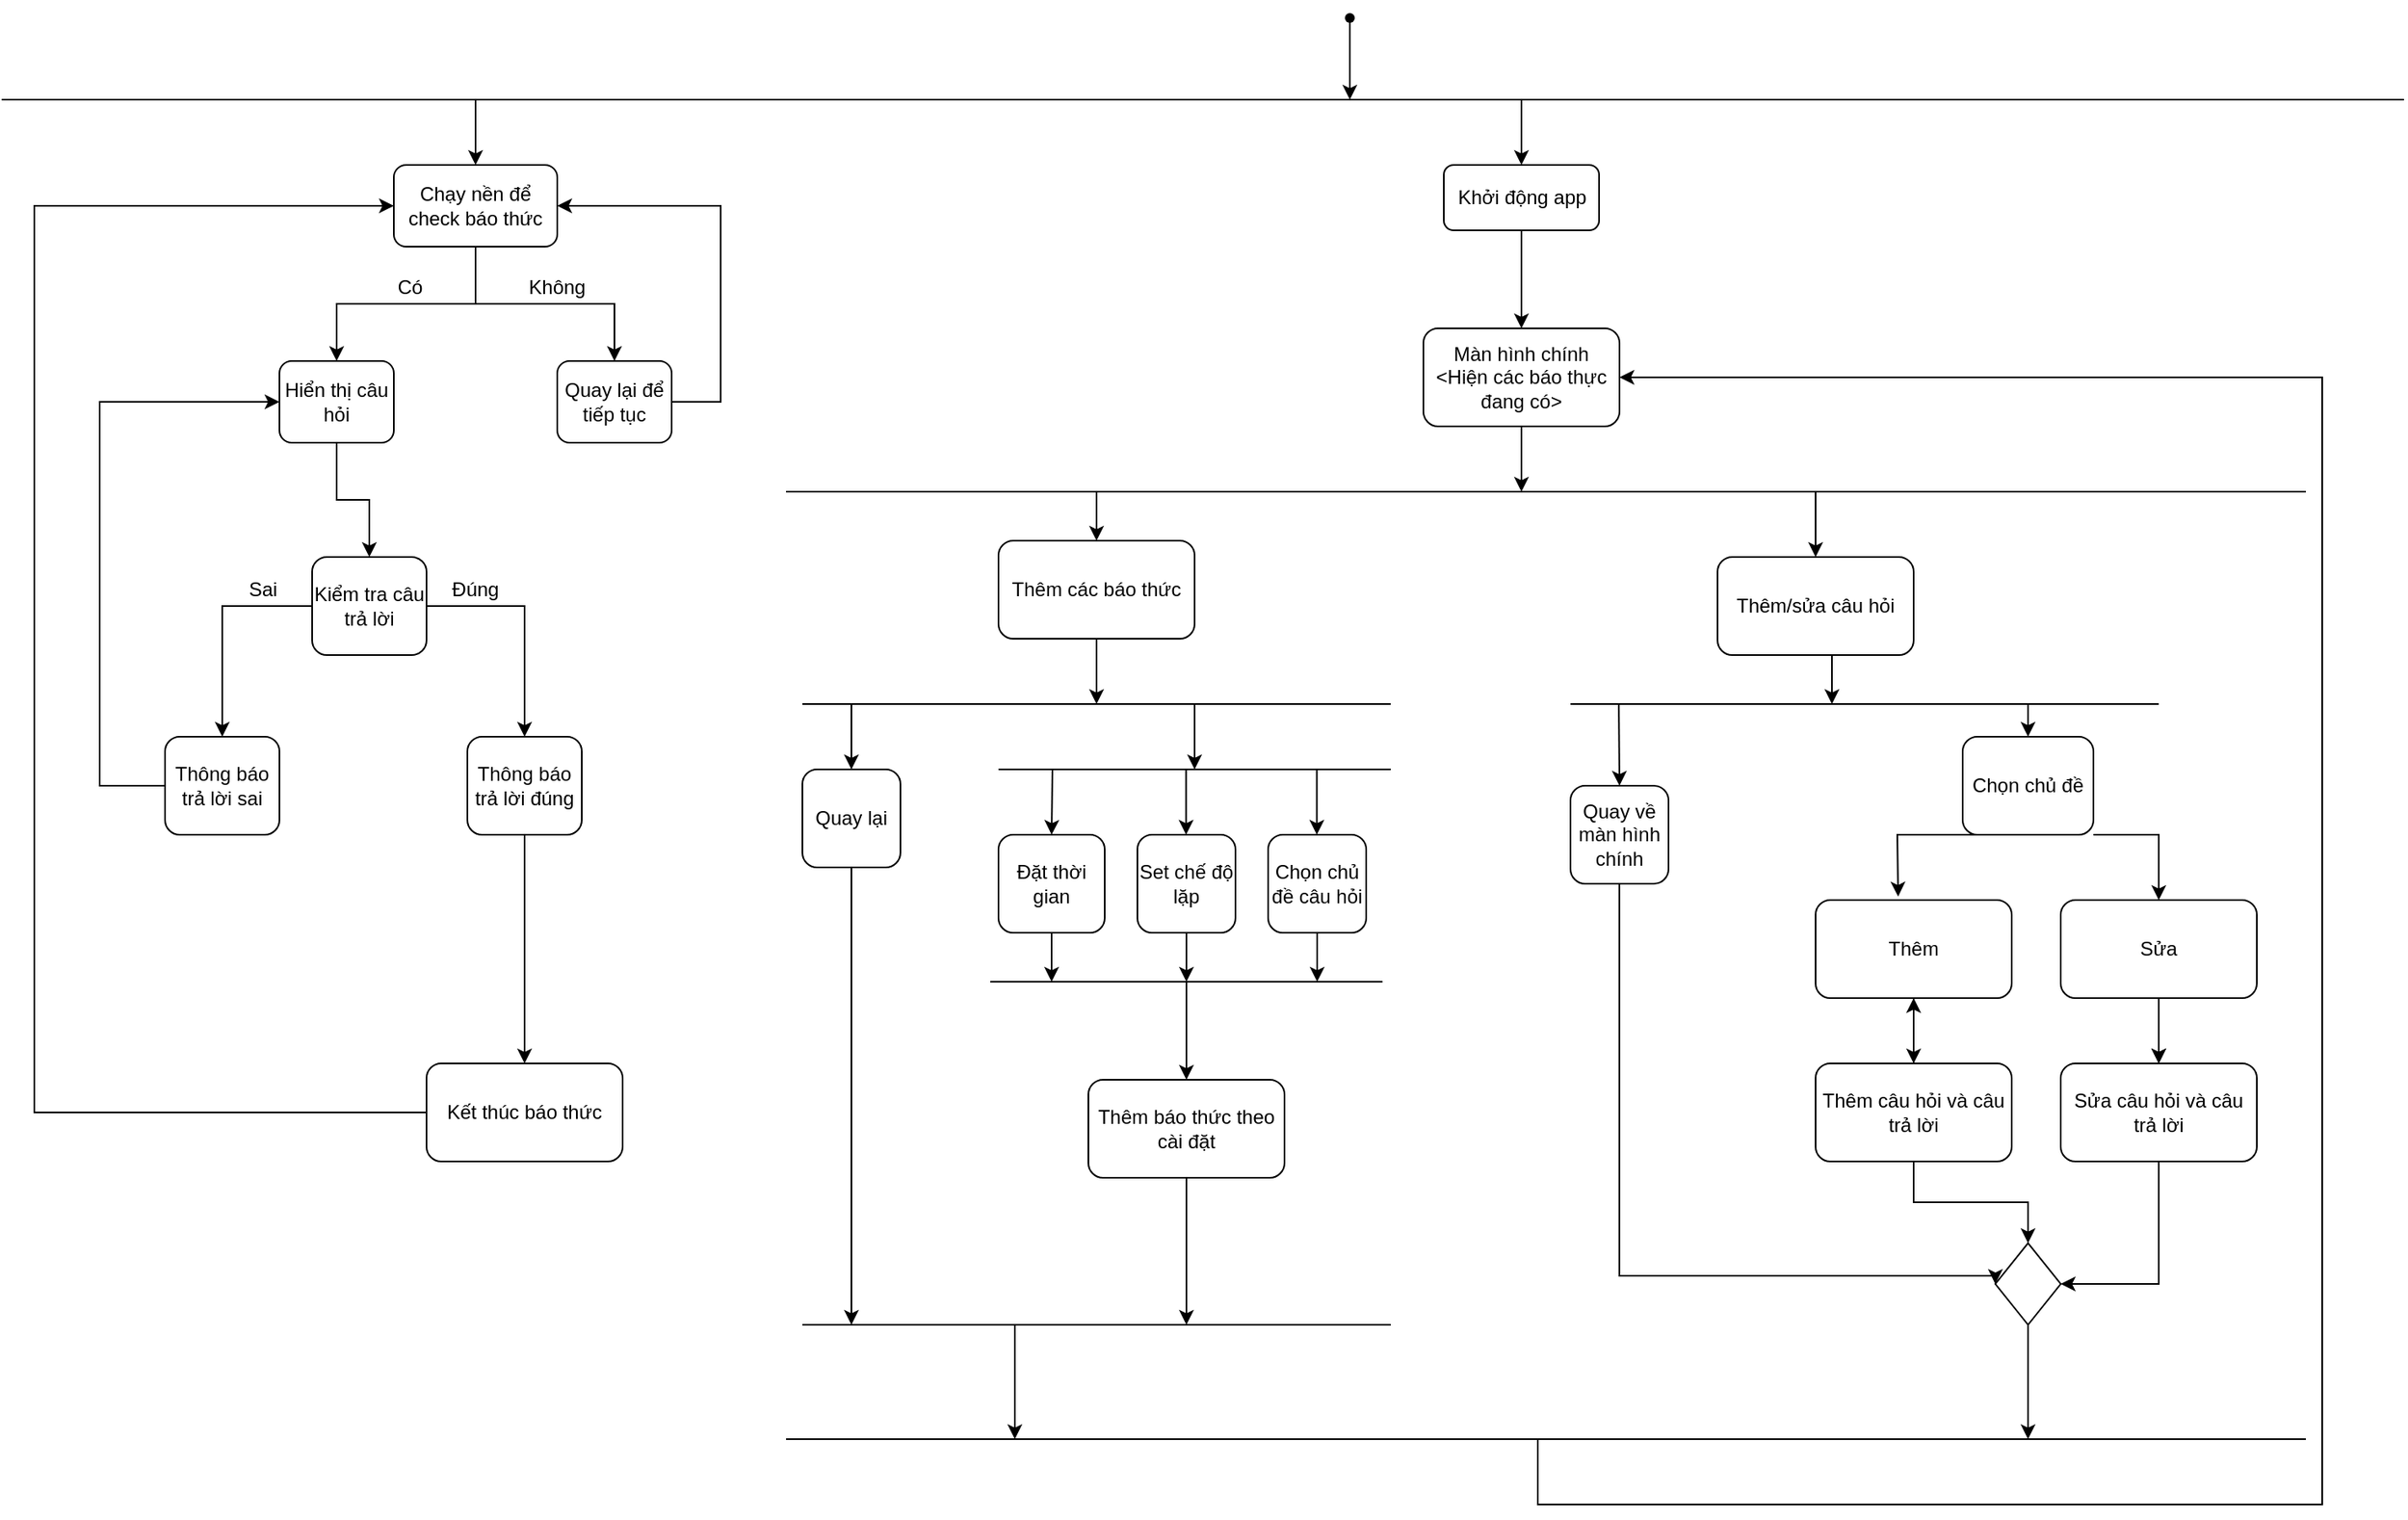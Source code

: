<mxfile version="24.8.6">
  <diagram name="Page-1" id="2VozZsnzBTsi_zzwC_rf">
    <mxGraphModel dx="2453" dy="1909" grid="1" gridSize="10" guides="1" tooltips="1" connect="1" arrows="1" fold="1" page="1" pageScale="1" pageWidth="850" pageHeight="1100" math="0" shadow="0">
      <root>
        <mxCell id="0" />
        <mxCell id="1" parent="0" />
        <mxCell id="lK_uX-MwU7xPtYsZOOTa-75" style="edgeStyle=orthogonalEdgeStyle;rounded=0;orthogonalLoop=1;jettySize=auto;html=1;" edge="1" parent="1" source="lK_uX-MwU7xPtYsZOOTa-3">
          <mxGeometry relative="1" as="geometry">
            <mxPoint x="405" y="-40" as="targetPoint" />
          </mxGeometry>
        </mxCell>
        <mxCell id="lK_uX-MwU7xPtYsZOOTa-3" value="" style="shape=waypoint;sketch=0;fillStyle=solid;size=6;pointerEvents=1;points=[];fillColor=none;resizable=0;rotatable=0;perimeter=centerPerimeter;snapToPoint=1;" vertex="1" parent="1">
          <mxGeometry x="395" y="-100" width="20" height="20" as="geometry" />
        </mxCell>
        <mxCell id="lK_uX-MwU7xPtYsZOOTa-73" style="edgeStyle=orthogonalEdgeStyle;rounded=0;orthogonalLoop=1;jettySize=auto;html=1;entryX=0.5;entryY=0;entryDx=0;entryDy=0;" edge="1" parent="1" source="lK_uX-MwU7xPtYsZOOTa-6" target="lK_uX-MwU7xPtYsZOOTa-7">
          <mxGeometry relative="1" as="geometry" />
        </mxCell>
        <mxCell id="lK_uX-MwU7xPtYsZOOTa-6" value="Khởi động app" style="rounded=1;whiteSpace=wrap;html=1;" vertex="1" parent="1">
          <mxGeometry x="462.5" width="95" height="40" as="geometry" />
        </mxCell>
        <mxCell id="lK_uX-MwU7xPtYsZOOTa-7" value="Màn hình chính&lt;div&gt;&amp;lt;Hiện các báo thực đang có&lt;span style=&quot;background-color: initial;&quot;&gt;&amp;gt;&lt;/span&gt;&lt;/div&gt;" style="rounded=1;whiteSpace=wrap;html=1;" vertex="1" parent="1">
          <mxGeometry x="450" y="100" width="120" height="60" as="geometry" />
        </mxCell>
        <mxCell id="lK_uX-MwU7xPtYsZOOTa-43" style="edgeStyle=orthogonalEdgeStyle;rounded=0;orthogonalLoop=1;jettySize=auto;html=1;" edge="1" parent="1" source="lK_uX-MwU7xPtYsZOOTa-8">
          <mxGeometry relative="1" as="geometry">
            <mxPoint x="250" y="330" as="targetPoint" />
          </mxGeometry>
        </mxCell>
        <mxCell id="lK_uX-MwU7xPtYsZOOTa-8" value="Thêm các báo thức" style="rounded=1;whiteSpace=wrap;html=1;" vertex="1" parent="1">
          <mxGeometry x="190" y="230" width="120" height="60" as="geometry" />
        </mxCell>
        <mxCell id="lK_uX-MwU7xPtYsZOOTa-9" value="Thêm/sửa câu hỏi" style="rounded=1;whiteSpace=wrap;html=1;" vertex="1" parent="1">
          <mxGeometry x="630" y="240" width="120" height="60" as="geometry" />
        </mxCell>
        <mxCell id="lK_uX-MwU7xPtYsZOOTa-49" style="edgeStyle=orthogonalEdgeStyle;rounded=0;orthogonalLoop=1;jettySize=auto;html=1;" edge="1" parent="1" source="lK_uX-MwU7xPtYsZOOTa-10">
          <mxGeometry relative="1" as="geometry">
            <mxPoint x="222.5" y="500" as="targetPoint" />
          </mxGeometry>
        </mxCell>
        <mxCell id="lK_uX-MwU7xPtYsZOOTa-10" value="Đặt thời gian" style="rounded=1;whiteSpace=wrap;html=1;" vertex="1" parent="1">
          <mxGeometry x="190" y="410" width="65" height="60" as="geometry" />
        </mxCell>
        <mxCell id="lK_uX-MwU7xPtYsZOOTa-50" style="edgeStyle=orthogonalEdgeStyle;rounded=0;orthogonalLoop=1;jettySize=auto;html=1;" edge="1" parent="1" source="lK_uX-MwU7xPtYsZOOTa-11">
          <mxGeometry relative="1" as="geometry">
            <mxPoint x="305" y="500" as="targetPoint" />
          </mxGeometry>
        </mxCell>
        <mxCell id="lK_uX-MwU7xPtYsZOOTa-11" value="Set chế độ lặp" style="rounded=1;whiteSpace=wrap;html=1;" vertex="1" parent="1">
          <mxGeometry x="275" y="410" width="60" height="60" as="geometry" />
        </mxCell>
        <mxCell id="lK_uX-MwU7xPtYsZOOTa-51" style="edgeStyle=orthogonalEdgeStyle;rounded=0;orthogonalLoop=1;jettySize=auto;html=1;" edge="1" parent="1" source="lK_uX-MwU7xPtYsZOOTa-13">
          <mxGeometry relative="1" as="geometry">
            <mxPoint x="385" y="500" as="targetPoint" />
          </mxGeometry>
        </mxCell>
        <mxCell id="lK_uX-MwU7xPtYsZOOTa-13" value="Chọn chủ đề câu hỏi" style="rounded=1;whiteSpace=wrap;html=1;" vertex="1" parent="1">
          <mxGeometry x="355" y="410" width="60" height="60" as="geometry" />
        </mxCell>
        <mxCell id="lK_uX-MwU7xPtYsZOOTa-14" value="Quay lại" style="rounded=1;whiteSpace=wrap;html=1;" vertex="1" parent="1">
          <mxGeometry x="70" y="370" width="60" height="60" as="geometry" />
        </mxCell>
        <mxCell id="lK_uX-MwU7xPtYsZOOTa-56" style="edgeStyle=orthogonalEdgeStyle;rounded=0;orthogonalLoop=1;jettySize=auto;html=1;" edge="1" parent="1" source="lK_uX-MwU7xPtYsZOOTa-16">
          <mxGeometry relative="1" as="geometry">
            <mxPoint x="305" y="710" as="targetPoint" />
          </mxGeometry>
        </mxCell>
        <mxCell id="lK_uX-MwU7xPtYsZOOTa-16" value="Thêm báo thức theo cài đặt" style="rounded=1;whiteSpace=wrap;html=1;" vertex="1" parent="1">
          <mxGeometry x="245" y="560" width="120" height="60" as="geometry" />
        </mxCell>
        <mxCell id="lK_uX-MwU7xPtYsZOOTa-18" value="Chọn chủ đề" style="rounded=1;whiteSpace=wrap;html=1;" vertex="1" parent="1">
          <mxGeometry x="780" y="350" width="80" height="60" as="geometry" />
        </mxCell>
        <mxCell id="lK_uX-MwU7xPtYsZOOTa-19" value="Thêm" style="rounded=1;whiteSpace=wrap;html=1;" vertex="1" parent="1">
          <mxGeometry x="690" y="450" width="120" height="60" as="geometry" />
        </mxCell>
        <mxCell id="lK_uX-MwU7xPtYsZOOTa-59" value="" style="edgeStyle=orthogonalEdgeStyle;rounded=0;orthogonalLoop=1;jettySize=auto;html=1;" edge="1" parent="1" source="lK_uX-MwU7xPtYsZOOTa-20" target="lK_uX-MwU7xPtYsZOOTa-22">
          <mxGeometry relative="1" as="geometry" />
        </mxCell>
        <mxCell id="lK_uX-MwU7xPtYsZOOTa-20" value="Sửa" style="rounded=1;whiteSpace=wrap;html=1;" vertex="1" parent="1">
          <mxGeometry x="840" y="450" width="120" height="60" as="geometry" />
        </mxCell>
        <mxCell id="lK_uX-MwU7xPtYsZOOTa-37" style="edgeStyle=orthogonalEdgeStyle;rounded=0;orthogonalLoop=1;jettySize=auto;html=1;entryX=0.5;entryY=0;entryDx=0;entryDy=0;" edge="1" parent="1" source="lK_uX-MwU7xPtYsZOOTa-21" target="lK_uX-MwU7xPtYsZOOTa-23">
          <mxGeometry relative="1" as="geometry" />
        </mxCell>
        <mxCell id="lK_uX-MwU7xPtYsZOOTa-58" value="" style="edgeStyle=orthogonalEdgeStyle;rounded=0;orthogonalLoop=1;jettySize=auto;html=1;" edge="1" parent="1" source="lK_uX-MwU7xPtYsZOOTa-21" target="lK_uX-MwU7xPtYsZOOTa-19">
          <mxGeometry relative="1" as="geometry" />
        </mxCell>
        <mxCell id="lK_uX-MwU7xPtYsZOOTa-21" value="Thêm câu hỏi và câu trả lời" style="rounded=1;whiteSpace=wrap;html=1;" vertex="1" parent="1">
          <mxGeometry x="690" y="550" width="120" height="60" as="geometry" />
        </mxCell>
        <mxCell id="lK_uX-MwU7xPtYsZOOTa-35" style="edgeStyle=orthogonalEdgeStyle;rounded=0;orthogonalLoop=1;jettySize=auto;html=1;entryX=1;entryY=0.5;entryDx=0;entryDy=0;" edge="1" parent="1" source="lK_uX-MwU7xPtYsZOOTa-22" target="lK_uX-MwU7xPtYsZOOTa-23">
          <mxGeometry relative="1" as="geometry" />
        </mxCell>
        <mxCell id="lK_uX-MwU7xPtYsZOOTa-22" value="Sửa câu hỏi và câu trả lời" style="rounded=1;whiteSpace=wrap;html=1;" vertex="1" parent="1">
          <mxGeometry x="840" y="550" width="120" height="60" as="geometry" />
        </mxCell>
        <mxCell id="lK_uX-MwU7xPtYsZOOTa-60" style="edgeStyle=orthogonalEdgeStyle;rounded=0;orthogonalLoop=1;jettySize=auto;html=1;" edge="1" parent="1" source="lK_uX-MwU7xPtYsZOOTa-23">
          <mxGeometry relative="1" as="geometry">
            <mxPoint x="820" y="780.0" as="targetPoint" />
          </mxGeometry>
        </mxCell>
        <mxCell id="lK_uX-MwU7xPtYsZOOTa-23" value="" style="rhombus;whiteSpace=wrap;html=1;" vertex="1" parent="1">
          <mxGeometry x="800" y="660" width="40" height="50" as="geometry" />
        </mxCell>
        <mxCell id="lK_uX-MwU7xPtYsZOOTa-38" style="edgeStyle=orthogonalEdgeStyle;rounded=0;orthogonalLoop=1;jettySize=auto;html=1;entryX=0;entryY=0.5;entryDx=0;entryDy=0;" edge="1" parent="1">
          <mxGeometry relative="1" as="geometry">
            <mxPoint x="799.95" y="685" as="targetPoint" />
            <mxPoint x="569.897" y="410" as="sourcePoint" />
            <Array as="points">
              <mxPoint x="570" y="680" />
              <mxPoint x="800" y="680" />
            </Array>
          </mxGeometry>
        </mxCell>
        <mxCell id="lK_uX-MwU7xPtYsZOOTa-24" value="Quay về màn hình chính" style="rounded=1;whiteSpace=wrap;html=1;" vertex="1" parent="1">
          <mxGeometry x="540" y="380" width="60" height="60" as="geometry" />
        </mxCell>
        <mxCell id="lK_uX-MwU7xPtYsZOOTa-27" value="" style="endArrow=classic;html=1;rounded=0;entryX=0.421;entryY=-0.036;entryDx=0;entryDy=0;exitX=0.5;exitY=1;exitDx=0;exitDy=0;entryPerimeter=0;" edge="1" parent="1" source="lK_uX-MwU7xPtYsZOOTa-18" target="lK_uX-MwU7xPtYsZOOTa-19">
          <mxGeometry width="50" height="50" relative="1" as="geometry">
            <mxPoint x="770" y="450" as="sourcePoint" />
            <mxPoint x="820" y="400" as="targetPoint" />
            <Array as="points">
              <mxPoint x="740" y="410" />
            </Array>
          </mxGeometry>
        </mxCell>
        <mxCell id="lK_uX-MwU7xPtYsZOOTa-28" value="" style="endArrow=classic;html=1;rounded=0;exitX=1;exitY=1;exitDx=0;exitDy=0;entryX=0.5;entryY=0;entryDx=0;entryDy=0;" edge="1" parent="1" source="lK_uX-MwU7xPtYsZOOTa-18" target="lK_uX-MwU7xPtYsZOOTa-20">
          <mxGeometry width="50" height="50" relative="1" as="geometry">
            <mxPoint x="870" y="470" as="sourcePoint" />
            <mxPoint x="920" y="440" as="targetPoint" />
            <Array as="points">
              <mxPoint x="900" y="410" />
            </Array>
          </mxGeometry>
        </mxCell>
        <mxCell id="lK_uX-MwU7xPtYsZOOTa-29" value="" style="endArrow=classic;html=1;rounded=0;entryX=0.5;entryY=0;entryDx=0;entryDy=0;exitX=0.5;exitY=1;exitDx=0;exitDy=0;" edge="1" parent="1" source="lK_uX-MwU7xPtYsZOOTa-19" target="lK_uX-MwU7xPtYsZOOTa-21">
          <mxGeometry width="50" height="50" relative="1" as="geometry">
            <mxPoint x="720" y="570" as="sourcePoint" />
            <mxPoint x="770" y="520" as="targetPoint" />
          </mxGeometry>
        </mxCell>
        <mxCell id="lK_uX-MwU7xPtYsZOOTa-30" value="" style="endArrow=classic;html=1;rounded=0;entryX=0.5;entryY=0;entryDx=0;entryDy=0;" edge="1" parent="1" source="lK_uX-MwU7xPtYsZOOTa-20" target="lK_uX-MwU7xPtYsZOOTa-22">
          <mxGeometry width="50" height="50" relative="1" as="geometry">
            <mxPoint x="760" y="520" as="sourcePoint" />
            <mxPoint x="760" y="560" as="targetPoint" />
          </mxGeometry>
        </mxCell>
        <mxCell id="lK_uX-MwU7xPtYsZOOTa-40" value="" style="endArrow=none;html=1;rounded=0;" edge="1" parent="1">
          <mxGeometry width="50" height="50" relative="1" as="geometry">
            <mxPoint x="60" y="200" as="sourcePoint" />
            <mxPoint x="990" y="200" as="targetPoint" />
          </mxGeometry>
        </mxCell>
        <mxCell id="lK_uX-MwU7xPtYsZOOTa-41" value="" style="endArrow=none;html=1;rounded=0;" edge="1" parent="1">
          <mxGeometry width="50" height="50" relative="1" as="geometry">
            <mxPoint x="190" y="370" as="sourcePoint" />
            <mxPoint x="430" y="370" as="targetPoint" />
          </mxGeometry>
        </mxCell>
        <mxCell id="lK_uX-MwU7xPtYsZOOTa-42" value="" style="endArrow=none;html=1;rounded=0;" edge="1" parent="1">
          <mxGeometry width="50" height="50" relative="1" as="geometry">
            <mxPoint x="70" y="330" as="sourcePoint" />
            <mxPoint x="430" y="330" as="targetPoint" />
          </mxGeometry>
        </mxCell>
        <mxCell id="lK_uX-MwU7xPtYsZOOTa-44" value="" style="endArrow=classic;html=1;rounded=0;" edge="1" parent="1">
          <mxGeometry width="50" height="50" relative="1" as="geometry">
            <mxPoint x="310" y="330" as="sourcePoint" />
            <mxPoint x="310" y="370" as="targetPoint" />
          </mxGeometry>
        </mxCell>
        <mxCell id="lK_uX-MwU7xPtYsZOOTa-45" value="" style="endArrow=classic;html=1;rounded=0;entryX=0.5;entryY=0;entryDx=0;entryDy=0;" edge="1" parent="1" target="lK_uX-MwU7xPtYsZOOTa-10">
          <mxGeometry width="50" height="50" relative="1" as="geometry">
            <mxPoint x="223" y="370" as="sourcePoint" />
            <mxPoint x="410" y="400" as="targetPoint" />
          </mxGeometry>
        </mxCell>
        <mxCell id="lK_uX-MwU7xPtYsZOOTa-46" value="" style="endArrow=classic;html=1;rounded=0;entryX=0.5;entryY=0;entryDx=0;entryDy=0;" edge="1" parent="1">
          <mxGeometry width="50" height="50" relative="1" as="geometry">
            <mxPoint x="304.79" y="370" as="sourcePoint" />
            <mxPoint x="304.79" y="410" as="targetPoint" />
          </mxGeometry>
        </mxCell>
        <mxCell id="lK_uX-MwU7xPtYsZOOTa-47" value="" style="endArrow=classic;html=1;rounded=0;entryX=0.5;entryY=0;entryDx=0;entryDy=0;" edge="1" parent="1">
          <mxGeometry width="50" height="50" relative="1" as="geometry">
            <mxPoint x="384.79" y="370" as="sourcePoint" />
            <mxPoint x="384.79" y="410" as="targetPoint" />
          </mxGeometry>
        </mxCell>
        <mxCell id="lK_uX-MwU7xPtYsZOOTa-48" value="" style="endArrow=none;html=1;rounded=0;" edge="1" parent="1">
          <mxGeometry width="50" height="50" relative="1" as="geometry">
            <mxPoint x="185" y="500" as="sourcePoint" />
            <mxPoint x="425" y="500" as="targetPoint" />
          </mxGeometry>
        </mxCell>
        <mxCell id="lK_uX-MwU7xPtYsZOOTa-52" value="" style="endArrow=classic;html=1;rounded=0;entryX=0.5;entryY=0;entryDx=0;entryDy=0;" edge="1" parent="1" target="lK_uX-MwU7xPtYsZOOTa-16">
          <mxGeometry width="50" height="50" relative="1" as="geometry">
            <mxPoint x="305" y="500" as="sourcePoint" />
            <mxPoint x="320" y="520" as="targetPoint" />
          </mxGeometry>
        </mxCell>
        <mxCell id="lK_uX-MwU7xPtYsZOOTa-53" value="" style="endArrow=classic;html=1;rounded=0;" edge="1" parent="1">
          <mxGeometry width="50" height="50" relative="1" as="geometry">
            <mxPoint x="100" y="330" as="sourcePoint" />
            <mxPoint x="100" y="370" as="targetPoint" />
          </mxGeometry>
        </mxCell>
        <mxCell id="lK_uX-MwU7xPtYsZOOTa-54" value="" style="endArrow=none;html=1;rounded=0;" edge="1" parent="1">
          <mxGeometry width="50" height="50" relative="1" as="geometry">
            <mxPoint x="70" y="710" as="sourcePoint" />
            <mxPoint x="430" y="710" as="targetPoint" />
          </mxGeometry>
        </mxCell>
        <mxCell id="lK_uX-MwU7xPtYsZOOTa-55" value="" style="endArrow=classic;html=1;rounded=0;exitX=0.5;exitY=1;exitDx=0;exitDy=0;" edge="1" parent="1" source="lK_uX-MwU7xPtYsZOOTa-14">
          <mxGeometry width="50" height="50" relative="1" as="geometry">
            <mxPoint x="90" y="530" as="sourcePoint" />
            <mxPoint x="100" y="710" as="targetPoint" />
          </mxGeometry>
        </mxCell>
        <mxCell id="lK_uX-MwU7xPtYsZOOTa-57" value="" style="endArrow=none;html=1;rounded=0;" edge="1" parent="1">
          <mxGeometry width="50" height="50" relative="1" as="geometry">
            <mxPoint x="60" y="780" as="sourcePoint" />
            <mxPoint x="990" y="780" as="targetPoint" />
          </mxGeometry>
        </mxCell>
        <mxCell id="lK_uX-MwU7xPtYsZOOTa-62" value="" style="endArrow=classic;html=1;rounded=0;" edge="1" parent="1">
          <mxGeometry width="50" height="50" relative="1" as="geometry">
            <mxPoint x="200" y="710" as="sourcePoint" />
            <mxPoint x="200" y="780" as="targetPoint" />
          </mxGeometry>
        </mxCell>
        <mxCell id="lK_uX-MwU7xPtYsZOOTa-63" value="" style="endArrow=classic;html=1;rounded=0;entryX=0.5;entryY=0;entryDx=0;entryDy=0;" edge="1" parent="1" target="lK_uX-MwU7xPtYsZOOTa-8">
          <mxGeometry width="50" height="50" relative="1" as="geometry">
            <mxPoint x="250" y="200" as="sourcePoint" />
            <mxPoint x="280" y="190" as="targetPoint" />
          </mxGeometry>
        </mxCell>
        <mxCell id="lK_uX-MwU7xPtYsZOOTa-65" value="" style="endArrow=classic;html=1;rounded=0;entryX=0.5;entryY=0;entryDx=0;entryDy=0;" edge="1" parent="1" target="lK_uX-MwU7xPtYsZOOTa-9">
          <mxGeometry width="50" height="50" relative="1" as="geometry">
            <mxPoint x="690" y="200" as="sourcePoint" />
            <mxPoint x="710" y="200" as="targetPoint" />
          </mxGeometry>
        </mxCell>
        <mxCell id="lK_uX-MwU7xPtYsZOOTa-66" style="edgeStyle=orthogonalEdgeStyle;rounded=0;orthogonalLoop=1;jettySize=auto;html=1;" edge="1" parent="1">
          <mxGeometry relative="1" as="geometry">
            <mxPoint x="700" y="330" as="targetPoint" />
            <mxPoint x="700" y="300" as="sourcePoint" />
          </mxGeometry>
        </mxCell>
        <mxCell id="lK_uX-MwU7xPtYsZOOTa-67" value="" style="endArrow=none;html=1;rounded=0;" edge="1" parent="1">
          <mxGeometry width="50" height="50" relative="1" as="geometry">
            <mxPoint x="540" y="330" as="sourcePoint" />
            <mxPoint x="900" y="330" as="targetPoint" />
          </mxGeometry>
        </mxCell>
        <mxCell id="lK_uX-MwU7xPtYsZOOTa-68" value="" style="endArrow=classic;html=1;rounded=0;entryX=0.5;entryY=0;entryDx=0;entryDy=0;" edge="1" parent="1" target="lK_uX-MwU7xPtYsZOOTa-24">
          <mxGeometry width="50" height="50" relative="1" as="geometry">
            <mxPoint x="569.58" y="330" as="sourcePoint" />
            <mxPoint x="569.58" y="370" as="targetPoint" />
          </mxGeometry>
        </mxCell>
        <mxCell id="lK_uX-MwU7xPtYsZOOTa-69" value="" style="endArrow=classic;html=1;rounded=0;entryX=0.5;entryY=0;entryDx=0;entryDy=0;" edge="1" parent="1" target="lK_uX-MwU7xPtYsZOOTa-18">
          <mxGeometry width="50" height="50" relative="1" as="geometry">
            <mxPoint x="820" y="330" as="sourcePoint" />
            <mxPoint x="710" y="320" as="targetPoint" />
          </mxGeometry>
        </mxCell>
        <mxCell id="lK_uX-MwU7xPtYsZOOTa-71" value="" style="endArrow=classic;html=1;rounded=0;exitX=0.5;exitY=1;exitDx=0;exitDy=0;" edge="1" parent="1" source="lK_uX-MwU7xPtYsZOOTa-7">
          <mxGeometry width="50" height="50" relative="1" as="geometry">
            <mxPoint x="480" y="200" as="sourcePoint" />
            <mxPoint x="510" y="200" as="targetPoint" />
          </mxGeometry>
        </mxCell>
        <mxCell id="lK_uX-MwU7xPtYsZOOTa-72" value="" style="endArrow=classic;html=1;rounded=0;entryX=1;entryY=0.5;entryDx=0;entryDy=0;" edge="1" parent="1" target="lK_uX-MwU7xPtYsZOOTa-7">
          <mxGeometry width="50" height="50" relative="1" as="geometry">
            <mxPoint x="520" y="780" as="sourcePoint" />
            <mxPoint x="570" y="790" as="targetPoint" />
            <Array as="points">
              <mxPoint x="520" y="820" />
              <mxPoint x="1000" y="820" />
              <mxPoint x="1000" y="130" />
            </Array>
          </mxGeometry>
        </mxCell>
        <mxCell id="lK_uX-MwU7xPtYsZOOTa-74" value="" style="endArrow=none;html=1;rounded=0;" edge="1" parent="1">
          <mxGeometry width="50" height="50" relative="1" as="geometry">
            <mxPoint x="-420" y="-40" as="sourcePoint" />
            <mxPoint x="1050" y="-40" as="targetPoint" />
          </mxGeometry>
        </mxCell>
        <mxCell id="lK_uX-MwU7xPtYsZOOTa-89" style="edgeStyle=orthogonalEdgeStyle;rounded=0;orthogonalLoop=1;jettySize=auto;html=1;entryX=0.5;entryY=0;entryDx=0;entryDy=0;" edge="1" parent="1" source="lK_uX-MwU7xPtYsZOOTa-77" target="lK_uX-MwU7xPtYsZOOTa-78">
          <mxGeometry relative="1" as="geometry" />
        </mxCell>
        <mxCell id="lK_uX-MwU7xPtYsZOOTa-90" style="edgeStyle=orthogonalEdgeStyle;rounded=0;orthogonalLoop=1;jettySize=auto;html=1;" edge="1" parent="1" source="lK_uX-MwU7xPtYsZOOTa-77" target="lK_uX-MwU7xPtYsZOOTa-79">
          <mxGeometry relative="1" as="geometry" />
        </mxCell>
        <mxCell id="lK_uX-MwU7xPtYsZOOTa-77" value="Chạy nền để check báo thức" style="rounded=1;whiteSpace=wrap;html=1;" vertex="1" parent="1">
          <mxGeometry x="-180" width="100" height="50" as="geometry" />
        </mxCell>
        <mxCell id="lK_uX-MwU7xPtYsZOOTa-86" style="edgeStyle=orthogonalEdgeStyle;rounded=0;orthogonalLoop=1;jettySize=auto;html=1;entryX=0.5;entryY=0;entryDx=0;entryDy=0;" edge="1" parent="1" source="lK_uX-MwU7xPtYsZOOTa-78" target="lK_uX-MwU7xPtYsZOOTa-80">
          <mxGeometry relative="1" as="geometry" />
        </mxCell>
        <mxCell id="lK_uX-MwU7xPtYsZOOTa-78" value="Hiển thị câu hỏi" style="rounded=1;whiteSpace=wrap;html=1;" vertex="1" parent="1">
          <mxGeometry x="-250" y="120" width="70" height="50" as="geometry" />
        </mxCell>
        <mxCell id="lK_uX-MwU7xPtYsZOOTa-91" style="edgeStyle=orthogonalEdgeStyle;rounded=0;orthogonalLoop=1;jettySize=auto;html=1;entryX=1;entryY=0.5;entryDx=0;entryDy=0;" edge="1" parent="1" source="lK_uX-MwU7xPtYsZOOTa-79" target="lK_uX-MwU7xPtYsZOOTa-77">
          <mxGeometry relative="1" as="geometry">
            <Array as="points">
              <mxPoint x="20" y="145" />
              <mxPoint x="20" y="25" />
            </Array>
          </mxGeometry>
        </mxCell>
        <mxCell id="lK_uX-MwU7xPtYsZOOTa-79" value="Quay lại để tiếp tục" style="rounded=1;whiteSpace=wrap;html=1;" vertex="1" parent="1">
          <mxGeometry x="-80" y="120" width="70" height="50" as="geometry" />
        </mxCell>
        <mxCell id="lK_uX-MwU7xPtYsZOOTa-84" style="edgeStyle=orthogonalEdgeStyle;rounded=0;orthogonalLoop=1;jettySize=auto;html=1;entryX=0.5;entryY=0;entryDx=0;entryDy=0;exitX=0;exitY=0.5;exitDx=0;exitDy=0;" edge="1" parent="1" source="lK_uX-MwU7xPtYsZOOTa-80" target="lK_uX-MwU7xPtYsZOOTa-81">
          <mxGeometry relative="1" as="geometry" />
        </mxCell>
        <mxCell id="lK_uX-MwU7xPtYsZOOTa-85" style="edgeStyle=orthogonalEdgeStyle;rounded=0;orthogonalLoop=1;jettySize=auto;html=1;entryX=0.5;entryY=0;entryDx=0;entryDy=0;exitX=1;exitY=0.5;exitDx=0;exitDy=0;" edge="1" parent="1" source="lK_uX-MwU7xPtYsZOOTa-80" target="lK_uX-MwU7xPtYsZOOTa-82">
          <mxGeometry relative="1" as="geometry" />
        </mxCell>
        <mxCell id="lK_uX-MwU7xPtYsZOOTa-80" value="Kiểm tra câu trả lời" style="rounded=1;whiteSpace=wrap;html=1;" vertex="1" parent="1">
          <mxGeometry x="-230" y="240" width="70" height="60" as="geometry" />
        </mxCell>
        <mxCell id="lK_uX-MwU7xPtYsZOOTa-83" style="edgeStyle=orthogonalEdgeStyle;rounded=0;orthogonalLoop=1;jettySize=auto;html=1;entryX=0;entryY=0.5;entryDx=0;entryDy=0;" edge="1" parent="1" source="lK_uX-MwU7xPtYsZOOTa-81" target="lK_uX-MwU7xPtYsZOOTa-78">
          <mxGeometry relative="1" as="geometry">
            <Array as="points">
              <mxPoint x="-360" y="380" />
              <mxPoint x="-360" y="145" />
            </Array>
          </mxGeometry>
        </mxCell>
        <mxCell id="lK_uX-MwU7xPtYsZOOTa-81" value="Thông báo trả lời sai" style="rounded=1;whiteSpace=wrap;html=1;" vertex="1" parent="1">
          <mxGeometry x="-320" y="350" width="70" height="60" as="geometry" />
        </mxCell>
        <mxCell id="lK_uX-MwU7xPtYsZOOTa-92" style="edgeStyle=orthogonalEdgeStyle;rounded=0;orthogonalLoop=1;jettySize=auto;html=1;entryX=0.5;entryY=0;entryDx=0;entryDy=0;" edge="1" parent="1" source="lK_uX-MwU7xPtYsZOOTa-82" target="lK_uX-MwU7xPtYsZOOTa-87">
          <mxGeometry relative="1" as="geometry" />
        </mxCell>
        <mxCell id="lK_uX-MwU7xPtYsZOOTa-82" value="Thông báo trả lời đúng" style="rounded=1;whiteSpace=wrap;html=1;" vertex="1" parent="1">
          <mxGeometry x="-135" y="350" width="70" height="60" as="geometry" />
        </mxCell>
        <mxCell id="lK_uX-MwU7xPtYsZOOTa-88" style="edgeStyle=orthogonalEdgeStyle;rounded=0;orthogonalLoop=1;jettySize=auto;html=1;entryX=0;entryY=0.5;entryDx=0;entryDy=0;" edge="1" parent="1" source="lK_uX-MwU7xPtYsZOOTa-87" target="lK_uX-MwU7xPtYsZOOTa-77">
          <mxGeometry relative="1" as="geometry">
            <Array as="points">
              <mxPoint x="-400" y="580" />
              <mxPoint x="-400" y="25" />
            </Array>
          </mxGeometry>
        </mxCell>
        <mxCell id="lK_uX-MwU7xPtYsZOOTa-87" value="Kết thúc báo thức" style="rounded=1;whiteSpace=wrap;html=1;" vertex="1" parent="1">
          <mxGeometry x="-160" y="550" width="120" height="60" as="geometry" />
        </mxCell>
        <mxCell id="lK_uX-MwU7xPtYsZOOTa-93" value="" style="endArrow=classic;html=1;rounded=0;entryX=0.5;entryY=0;entryDx=0;entryDy=0;" edge="1" parent="1" target="lK_uX-MwU7xPtYsZOOTa-77">
          <mxGeometry width="50" height="50" relative="1" as="geometry">
            <mxPoint x="-130" y="-40" as="sourcePoint" />
            <mxPoint x="-80" y="-40" as="targetPoint" />
          </mxGeometry>
        </mxCell>
        <mxCell id="lK_uX-MwU7xPtYsZOOTa-96" value="" style="endArrow=classic;html=1;rounded=0;entryX=0.5;entryY=0;entryDx=0;entryDy=0;" edge="1" parent="1" target="lK_uX-MwU7xPtYsZOOTa-6">
          <mxGeometry width="50" height="50" relative="1" as="geometry">
            <mxPoint x="510" y="-40" as="sourcePoint" />
            <mxPoint x="560" y="-40" as="targetPoint" />
          </mxGeometry>
        </mxCell>
        <mxCell id="lK_uX-MwU7xPtYsZOOTa-98" value="Sai" style="text;html=1;align=center;verticalAlign=middle;whiteSpace=wrap;rounded=0;" vertex="1" parent="1">
          <mxGeometry x="-290" y="255" width="60" height="10" as="geometry" />
        </mxCell>
        <mxCell id="lK_uX-MwU7xPtYsZOOTa-99" value="Đúng" style="text;html=1;align=center;verticalAlign=middle;whiteSpace=wrap;rounded=0;" vertex="1" parent="1">
          <mxGeometry x="-160" y="255" width="60" height="10" as="geometry" />
        </mxCell>
        <mxCell id="lK_uX-MwU7xPtYsZOOTa-101" value="Có" style="text;html=1;align=center;verticalAlign=middle;whiteSpace=wrap;rounded=0;" vertex="1" parent="1">
          <mxGeometry x="-200" y="60" width="60" height="30" as="geometry" />
        </mxCell>
        <mxCell id="lK_uX-MwU7xPtYsZOOTa-102" value="Không" style="text;html=1;align=center;verticalAlign=middle;whiteSpace=wrap;rounded=0;" vertex="1" parent="1">
          <mxGeometry x="-110" y="60" width="60" height="30" as="geometry" />
        </mxCell>
      </root>
    </mxGraphModel>
  </diagram>
</mxfile>
